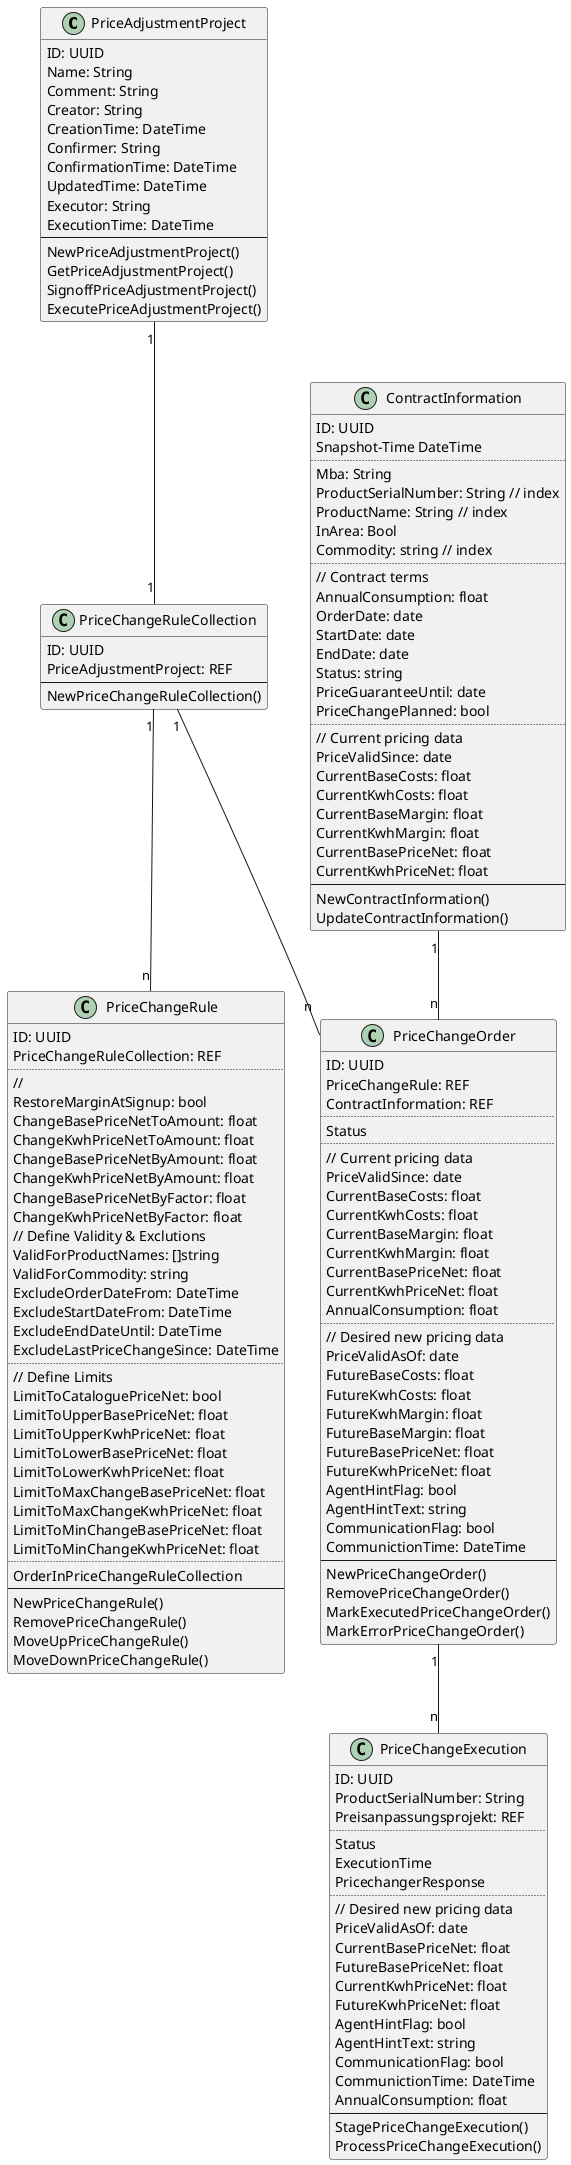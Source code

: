 @startuml
class PriceAdjustmentProject {
  ID: UUID
  Name: String
  Comment: String
  Creator: String
  CreationTime: DateTime
  Confirmer: String
  ConfirmationTime: DateTime
  UpdatedTime: DateTime
  Executor: String
  ExecutionTime: DateTime
  --
  NewPriceAdjustmentProject()
  GetPriceAdjustmentProject()
  SignoffPriceAdjustmentProject()
  ExecutePriceAdjustmentProject()
}

class PriceChangeRuleCollection {
    ID: UUID
    PriceAdjustmentProject: REF
    --
    NewPriceChangeRuleCollection()
}

class PriceChangeRule {
    ID: UUID
    PriceChangeRuleCollection: REF
    ..
    //
    RestoreMarginAtSignup: bool
    ChangeBasePriceNetToAmount: float
    ChangeKwhPriceNetToAmount: float
    ChangeBasePriceNetByAmount: float
    ChangeKwhPriceNetByAmount: float
    ChangeBasePriceNetByFactor: float
    ChangeKwhPriceNetByFactor: float
    // Define Validity & Exclutions
	ValidForProductNames: []string
	ValidForCommodity: string
	ExcludeOrderDateFrom: DateTime
	ExcludeStartDateFrom: DateTime
	ExcludeEndDateUntil: DateTime
	ExcludeLastPriceChangeSince: DateTime
	..
	// Define Limits
	LimitToCataloguePriceNet: bool
	LimitToUpperBasePriceNet: float
	LimitToUpperKwhPriceNet: float
	LimitToLowerBasePriceNet: float
	LimitToLowerKwhPriceNet: float
	LimitToMaxChangeBasePriceNet: float
	LimitToMaxChangeKwhPriceNet: float
	LimitToMinChangeBasePriceNet: float
    LimitToMinChangeKwhPriceNet: float
    ..
    OrderInPriceChangeRuleCollection
    --
    NewPriceChangeRule()
    RemovePriceChangeRule()
    MoveUpPriceChangeRule()
    MoveDownPriceChangeRule()
}

class ContractInformation {
    ID: UUID
    Snapshot-Time DateTime
    ..
    Mba: String
    ProductSerialNumber: String // index
    ProductName: String // index
    InArea: Bool
    Commodity: string // index
    ..
    // Contract terms
    AnnualConsumption: float
    OrderDate: date
    StartDate: date
    EndDate: date
    Status: string
    PriceGuaranteeUntil: date
    PriceChangePlanned: bool
    ..
    // Current pricing data
    PriceValidSince: date
    CurrentBaseCosts: float
    CurrentKwhCosts: float
    CurrentBaseMargin: float
    CurrentKwhMargin: float
    CurrentBasePriceNet: float
    CurrentKwhPriceNet: float
    --
    NewContractInformation()
    UpdateContractInformation()
}

class PriceChangeOrder {
    ID: UUID
    PriceChangeRule: REF
    ContractInformation: REF
    ..
    Status
    ..
    // Current pricing data
    PriceValidSince: date
    CurrentBaseCosts: float
    CurrentKwhCosts: float
    CurrentBaseMargin: float
    CurrentKwhMargin: float
    CurrentBasePriceNet: float
    CurrentKwhPriceNet: float
    AnnualConsumption: float
    ..
    // Desired new pricing data
    PriceValidAsOf: date
    FutureBaseCosts: float
    FutureKwhCosts: float
    FutureKwhMargin: float
    FutureBaseMargin: float
    FutureBasePriceNet: float
    FutureKwhPriceNet: float
    AgentHintFlag: bool
    AgentHintText: string
    CommunicationFlag: bool
    CommunictionTime: DateTime
    --
    NewPriceChangeOrder()
    RemovePriceChangeOrder()
    MarkExecutedPriceChangeOrder()
    MarkErrorPriceChangeOrder()
}

class PriceChangeExecution {
    ID: UUID
    ProductSerialNumber: String
    Preisanpassungsprojekt: REF
    ..
    Status
    ExecutionTime
    PricechangerResponse
    ..
    // Desired new pricing data
    PriceValidAsOf: date
    CurrentBasePriceNet: float
    FutureBasePriceNet: float
    CurrentKwhPriceNet: float
    FutureKwhPriceNet: float
    AgentHintFlag: bool
    AgentHintText: string
    CommunicationFlag: bool
    CommunictionTime: DateTime
    AnnualConsumption: float
    --
    StagePriceChangeExecution()
    ProcessPriceChangeExecution()
}

PriceAdjustmentProject "1" -- "1" PriceChangeRuleCollection
PriceChangeRuleCollection "1" -- "n" PriceChangeRule
PriceChangeRuleCollection "1" -- "n" PriceChangeOrder
ContractInformation "1" -- "n" PriceChangeOrder
PriceChangeOrder "1" -- "n" PriceChangeExecution
@enduml